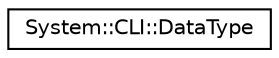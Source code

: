 digraph G
{
  edge [fontname="Helvetica",fontsize="10",labelfontname="Helvetica",labelfontsize="10"];
  node [fontname="Helvetica",fontsize="10",shape=record];
  rankdir="LR";
  Node1 [label="System::CLI::DataType",height=0.2,width=0.4,color="black", fillcolor="white", style="filled",URL="$class_system_1_1_c_l_i_1_1_data_type.html"];
}
